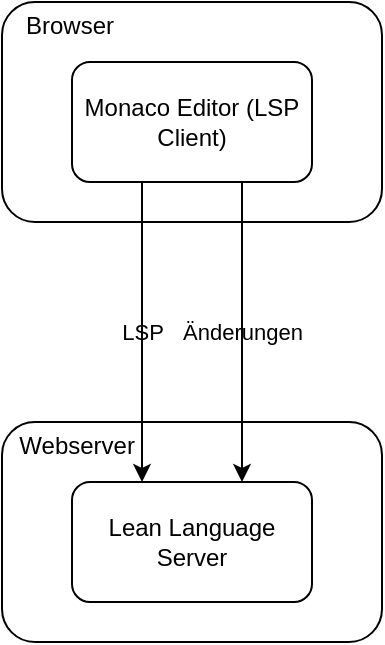 <mxfile version="23.0.2" type="device">
  <diagram name="Page-1" id="vbzyzNC-0oMa6yevbNM8">
    <mxGraphModel dx="210" dy="401" grid="1" gridSize="10" guides="1" tooltips="1" connect="1" arrows="1" fold="1" page="1" pageScale="1" pageWidth="850" pageHeight="1100" math="0" shadow="0">
      <root>
        <mxCell id="0" />
        <mxCell id="1" parent="0" />
        <mxCell id="UKyXUSmGH4XNvsYCUbRV-1" value="&lt;div style=&quot;&quot;&gt;&lt;span style=&quot;background-color: initial;&quot;&gt;&amp;nbsp; Webserver&lt;/span&gt;&lt;/div&gt;&lt;br&gt;&lt;br&gt;&lt;br&gt;&lt;br&gt;&lt;br&gt;&lt;br&gt;" style="rounded=1;whiteSpace=wrap;html=1;align=left;fillColor=none;" vertex="1" parent="1">
          <mxGeometry x="430" y="810" width="190" height="110" as="geometry" />
        </mxCell>
        <mxCell id="UKyXUSmGH4XNvsYCUbRV-2" value="Lean Language Server" style="rounded=1;whiteSpace=wrap;html=1;fillColor=none;" vertex="1" parent="1">
          <mxGeometry x="465" y="840" width="120" height="60" as="geometry" />
        </mxCell>
        <mxCell id="UKyXUSmGH4XNvsYCUbRV-5" value="&lt;div style=&quot;&quot;&gt;&lt;span style=&quot;background-color: initial;&quot;&gt;&amp;nbsp; &amp;nbsp;Browser&lt;/span&gt;&lt;/div&gt;&lt;br&gt;&lt;br&gt;&lt;br&gt;&lt;br&gt;&lt;br&gt;&lt;br&gt;" style="rounded=1;whiteSpace=wrap;html=1;align=left;fillColor=none;" vertex="1" parent="1">
          <mxGeometry x="430" y="600" width="190" height="110" as="geometry" />
        </mxCell>
        <mxCell id="UKyXUSmGH4XNvsYCUbRV-13" value="Änderungen" style="edgeStyle=orthogonalEdgeStyle;rounded=0;orthogonalLoop=1;jettySize=auto;html=1;labelBackgroundColor=none;" edge="1" parent="1" source="UKyXUSmGH4XNvsYCUbRV-7" target="UKyXUSmGH4XNvsYCUbRV-2">
          <mxGeometry relative="1" as="geometry">
            <Array as="points">
              <mxPoint x="550" y="750" />
              <mxPoint x="550" y="750" />
            </Array>
          </mxGeometry>
        </mxCell>
        <mxCell id="UKyXUSmGH4XNvsYCUbRV-7" value="Monaco Editor (LSP Client)" style="rounded=1;whiteSpace=wrap;html=1;fillColor=none;" vertex="1" parent="1">
          <mxGeometry x="465" y="630" width="120" height="60" as="geometry" />
        </mxCell>
        <mxCell id="UKyXUSmGH4XNvsYCUbRV-14" value="LSP" style="edgeStyle=orthogonalEdgeStyle;rounded=0;orthogonalLoop=1;jettySize=auto;html=1;labelBackgroundColor=none;" edge="1" parent="1">
          <mxGeometry relative="1" as="geometry">
            <mxPoint x="500" y="690" as="sourcePoint" />
            <mxPoint x="500" y="840" as="targetPoint" />
            <Array as="points">
              <mxPoint x="500" y="750" />
              <mxPoint x="500" y="750" />
            </Array>
          </mxGeometry>
        </mxCell>
      </root>
    </mxGraphModel>
  </diagram>
</mxfile>

